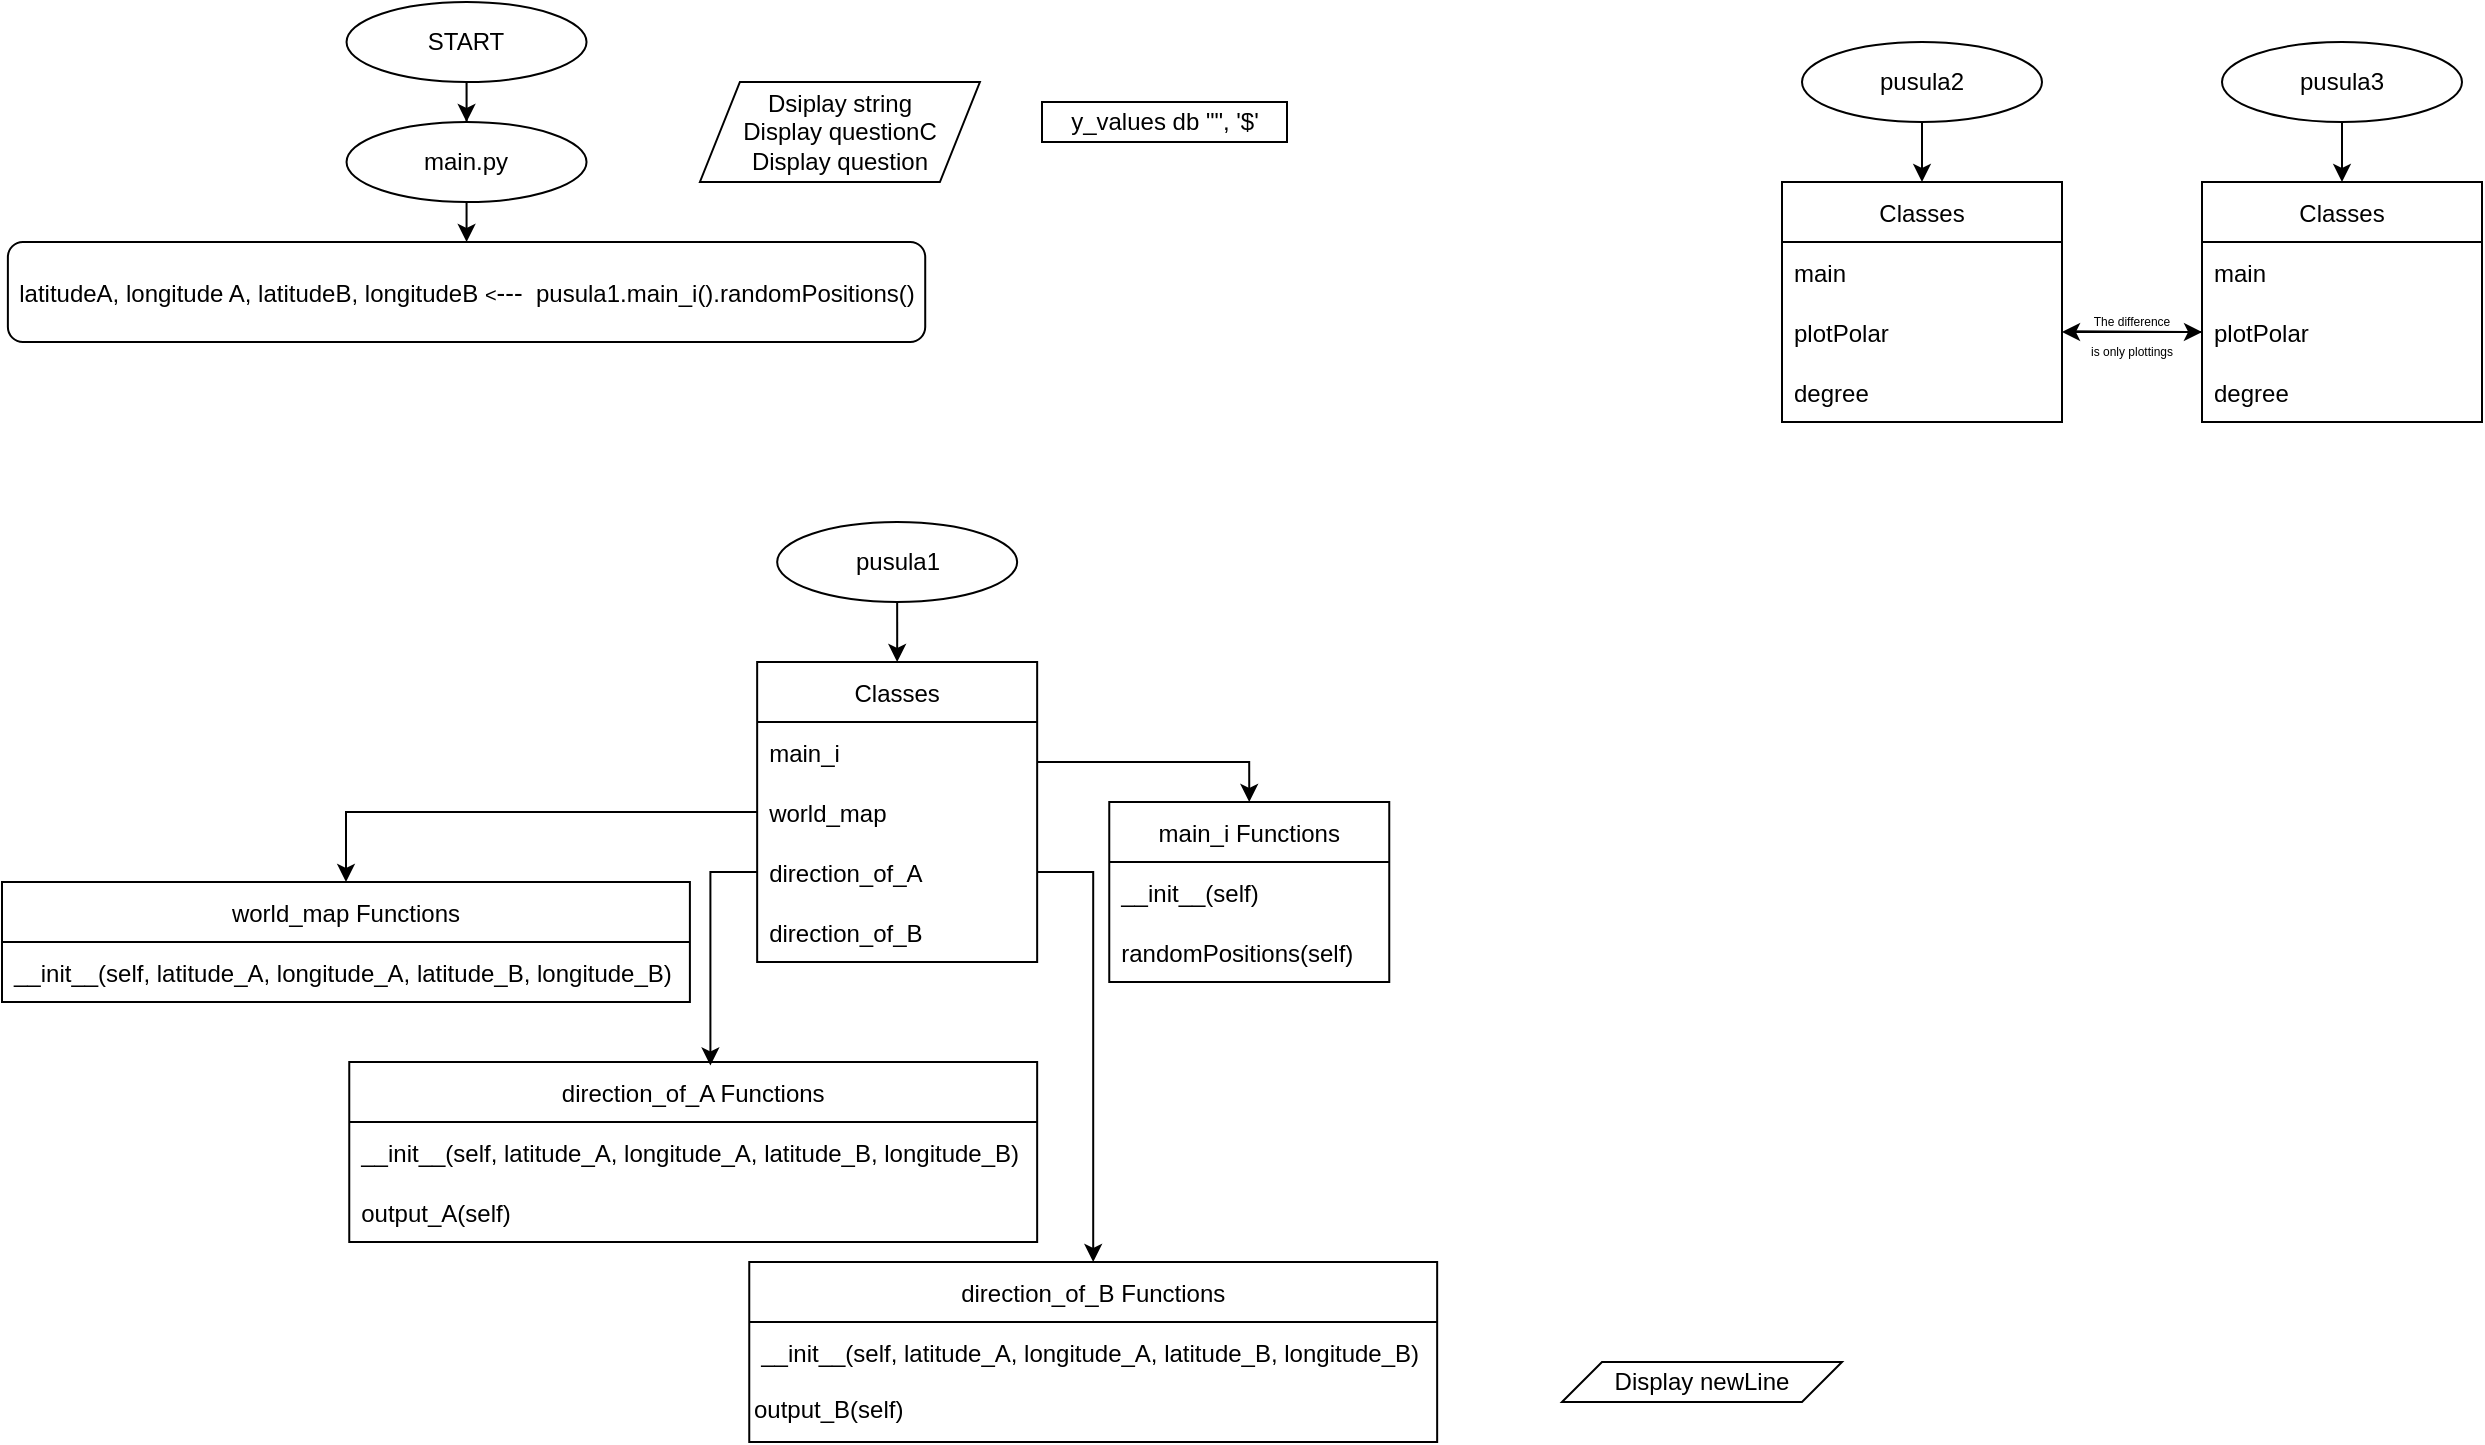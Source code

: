<mxfile version="20.2.3" type="github">
  <diagram id="C5RBs43oDa-KdzZeNtuy" name="Page-1">
    <mxGraphModel dx="1166" dy="1643" grid="1" gridSize="10" guides="1" tooltips="1" connect="1" arrows="1" fold="1" page="1" pageScale="1" pageWidth="827" pageHeight="1169" math="0" shadow="0">
      <root>
        <mxCell id="WIyWlLk6GJQsqaUBKTNV-0" />
        <mxCell id="WIyWlLk6GJQsqaUBKTNV-1" parent="WIyWlLk6GJQsqaUBKTNV-0" />
        <mxCell id="wZddlOsyN2LUeJkW2pRp-1" value="" style="edgeStyle=orthogonalEdgeStyle;rounded=0;orthogonalLoop=1;jettySize=auto;html=1;" parent="WIyWlLk6GJQsqaUBKTNV-1" source="AeTwbxAiObhPmluBBlwX-1" target="wZddlOsyN2LUeJkW2pRp-0" edge="1">
          <mxGeometry relative="1" as="geometry" />
        </mxCell>
        <mxCell id="AeTwbxAiObhPmluBBlwX-1" value="START" style="ellipse;whiteSpace=wrap;html=1;" parent="WIyWlLk6GJQsqaUBKTNV-1" vertex="1">
          <mxGeometry x="192.27" y="-1150" width="120" height="40" as="geometry" />
        </mxCell>
        <mxCell id="AeTwbxAiObhPmluBBlwX-3" value="Dsiplay string&lt;br&gt;Display questionC&lt;br&gt;Display question" style="shape=parallelogram;perimeter=parallelogramPerimeter;whiteSpace=wrap;html=1;fixedSize=1;" parent="WIyWlLk6GJQsqaUBKTNV-1" vertex="1">
          <mxGeometry x="368.95" y="-1110" width="140" height="50" as="geometry" />
        </mxCell>
        <mxCell id="AeTwbxAiObhPmluBBlwX-18" value="y_values db &quot;&quot;, &#39;$&#39;" style="rounded=0;whiteSpace=wrap;html=1;" parent="WIyWlLk6GJQsqaUBKTNV-1" vertex="1">
          <mxGeometry x="540" y="-1100" width="122.5" height="20" as="geometry" />
        </mxCell>
        <mxCell id="AeTwbxAiObhPmluBBlwX-41" value="Display newLine&lt;br&gt;" style="shape=parallelogram;perimeter=parallelogramPerimeter;whiteSpace=wrap;html=1;fixedSize=1;" parent="WIyWlLk6GJQsqaUBKTNV-1" vertex="1">
          <mxGeometry x="800" y="-470" width="140" height="20" as="geometry" />
        </mxCell>
        <mxCell id="wZddlOsyN2LUeJkW2pRp-3" value="" style="edgeStyle=orthogonalEdgeStyle;rounded=0;orthogonalLoop=1;jettySize=auto;html=1;" parent="WIyWlLk6GJQsqaUBKTNV-1" source="wZddlOsyN2LUeJkW2pRp-0" target="wZddlOsyN2LUeJkW2pRp-2" edge="1">
          <mxGeometry relative="1" as="geometry" />
        </mxCell>
        <mxCell id="wZddlOsyN2LUeJkW2pRp-0" value="main.py" style="ellipse;whiteSpace=wrap;html=1;" parent="WIyWlLk6GJQsqaUBKTNV-1" vertex="1">
          <mxGeometry x="192.27" y="-1090" width="120" height="40" as="geometry" />
        </mxCell>
        <mxCell id="wZddlOsyN2LUeJkW2pRp-2" value="latitudeA, longitude A, latitudeB, longitudeB&amp;nbsp;&lt;font style=&quot;font-size: 10px&quot;&gt;&amp;lt;&lt;/font&gt;&lt;font style=&quot;font-size: 13px&quot;&gt;---&lt;/font&gt;&amp;nbsp;&amp;nbsp;&lt;span style=&quot;background-color: rgb(255, 255, 255);&quot;&gt;pusula1.main_i().randomPositions()&lt;/span&gt;" style="rounded=1;whiteSpace=wrap;html=1;fontSize=12;glass=0;strokeWidth=1;shadow=0;" parent="WIyWlLk6GJQsqaUBKTNV-1" vertex="1">
          <mxGeometry x="22.94" y="-1030" width="458.67" height="50" as="geometry" />
        </mxCell>
        <mxCell id="wZddlOsyN2LUeJkW2pRp-4" value="" style="edgeStyle=orthogonalEdgeStyle;rounded=0;orthogonalLoop=1;jettySize=auto;html=1;entryX=0.5;entryY=0;entryDx=0;entryDy=0;" parent="WIyWlLk6GJQsqaUBKTNV-1" source="wZddlOsyN2LUeJkW2pRp-5" target="wZddlOsyN2LUeJkW2pRp-19" edge="1">
          <mxGeometry relative="1" as="geometry">
            <mxPoint x="467.58" y="-824.5" as="targetPoint" />
          </mxGeometry>
        </mxCell>
        <mxCell id="wZddlOsyN2LUeJkW2pRp-5" value="pusula1" style="ellipse;whiteSpace=wrap;html=1;" parent="WIyWlLk6GJQsqaUBKTNV-1" vertex="1">
          <mxGeometry x="407.58" y="-890" width="120" height="40" as="geometry" />
        </mxCell>
        <mxCell id="wZddlOsyN2LUeJkW2pRp-19" value="Classes" style="swimlane;fontStyle=0;childLayout=stackLayout;horizontal=1;startSize=30;horizontalStack=0;resizeParent=1;resizeParentMax=0;resizeLast=0;collapsible=1;marginBottom=0;labelBackgroundColor=#FFFFFF;fontFamily=Helvetica;fontColor=#000000;" parent="WIyWlLk6GJQsqaUBKTNV-1" vertex="1">
          <mxGeometry x="397.58" y="-820" width="140" height="150" as="geometry" />
        </mxCell>
        <mxCell id="wZddlOsyN2LUeJkW2pRp-20" value="main_i" style="text;strokeColor=none;fillColor=none;align=left;verticalAlign=middle;spacingLeft=4;spacingRight=4;overflow=hidden;points=[[0,0.5],[1,0.5]];portConstraint=eastwest;rotatable=0;labelBackgroundColor=#FFFFFF;fontFamily=Helvetica;fontColor=#000000;" parent="wZddlOsyN2LUeJkW2pRp-19" vertex="1">
          <mxGeometry y="30" width="140" height="30" as="geometry" />
        </mxCell>
        <mxCell id="wZddlOsyN2LUeJkW2pRp-21" value="world_map" style="text;strokeColor=none;fillColor=none;align=left;verticalAlign=middle;spacingLeft=4;spacingRight=4;overflow=hidden;points=[[0,0.5],[1,0.5]];portConstraint=eastwest;rotatable=0;labelBackgroundColor=#FFFFFF;fontFamily=Helvetica;fontColor=#000000;" parent="wZddlOsyN2LUeJkW2pRp-19" vertex="1">
          <mxGeometry y="60" width="140" height="30" as="geometry" />
        </mxCell>
        <mxCell id="wZddlOsyN2LUeJkW2pRp-22" value="direction_of_A" style="text;strokeColor=none;fillColor=none;align=left;verticalAlign=middle;spacingLeft=4;spacingRight=4;overflow=hidden;points=[[0,0.5],[1,0.5]];portConstraint=eastwest;rotatable=0;labelBackgroundColor=#FFFFFF;fontFamily=Helvetica;fontColor=#000000;" parent="wZddlOsyN2LUeJkW2pRp-19" vertex="1">
          <mxGeometry y="90" width="140" height="30" as="geometry" />
        </mxCell>
        <mxCell id="wZddlOsyN2LUeJkW2pRp-23" value="direction_of_B" style="text;strokeColor=none;fillColor=none;align=left;verticalAlign=middle;spacingLeft=4;spacingRight=4;overflow=hidden;points=[[0,0.5],[1,0.5]];portConstraint=eastwest;rotatable=0;labelBackgroundColor=#FFFFFF;fontFamily=Helvetica;fontColor=#000000;" parent="wZddlOsyN2LUeJkW2pRp-19" vertex="1">
          <mxGeometry y="120" width="140" height="30" as="geometry" />
        </mxCell>
        <mxCell id="wZddlOsyN2LUeJkW2pRp-24" value="main_i Functions" style="swimlane;fontStyle=0;childLayout=stackLayout;horizontal=1;startSize=30;horizontalStack=0;resizeParent=1;resizeParentMax=0;resizeLast=0;collapsible=1;marginBottom=0;labelBackgroundColor=#FFFFFF;fontFamily=Helvetica;fontColor=#000000;" parent="WIyWlLk6GJQsqaUBKTNV-1" vertex="1">
          <mxGeometry x="573.63" y="-750" width="140" height="90" as="geometry" />
        </mxCell>
        <mxCell id="wZddlOsyN2LUeJkW2pRp-25" value="__init__(self)" style="text;strokeColor=none;fillColor=none;align=left;verticalAlign=middle;spacingLeft=4;spacingRight=4;overflow=hidden;points=[[0,0.5],[1,0.5]];portConstraint=eastwest;rotatable=0;labelBackgroundColor=#FFFFFF;fontFamily=Helvetica;fontColor=#000000;" parent="wZddlOsyN2LUeJkW2pRp-24" vertex="1">
          <mxGeometry y="30" width="140" height="30" as="geometry" />
        </mxCell>
        <mxCell id="wZddlOsyN2LUeJkW2pRp-26" value="randomPositions(self)" style="text;strokeColor=none;fillColor=none;align=left;verticalAlign=middle;spacingLeft=4;spacingRight=4;overflow=hidden;points=[[0,0.5],[1,0.5]];portConstraint=eastwest;rotatable=0;labelBackgroundColor=#FFFFFF;fontFamily=Helvetica;fontColor=#000000;" parent="wZddlOsyN2LUeJkW2pRp-24" vertex="1">
          <mxGeometry y="60" width="140" height="30" as="geometry" />
        </mxCell>
        <mxCell id="wZddlOsyN2LUeJkW2pRp-28" style="edgeStyle=orthogonalEdgeStyle;rounded=0;orthogonalLoop=1;jettySize=auto;html=1;fontFamily=Helvetica;fontColor=#000000;entryX=0.5;entryY=0;entryDx=0;entryDy=0;" parent="WIyWlLk6GJQsqaUBKTNV-1" target="wZddlOsyN2LUeJkW2pRp-24" edge="1">
          <mxGeometry relative="1" as="geometry">
            <mxPoint x="537.63" y="-770" as="sourcePoint" />
            <mxPoint x="573.63" y="-770" as="targetPoint" />
            <Array as="points">
              <mxPoint x="643.63" y="-770" />
            </Array>
          </mxGeometry>
        </mxCell>
        <mxCell id="wZddlOsyN2LUeJkW2pRp-29" value="world_map Functions" style="swimlane;fontStyle=0;childLayout=stackLayout;horizontal=1;startSize=30;horizontalStack=0;resizeParent=1;resizeParentMax=0;resizeLast=0;collapsible=1;marginBottom=0;labelBackgroundColor=#FFFFFF;fontFamily=Helvetica;fontColor=#000000;" parent="WIyWlLk6GJQsqaUBKTNV-1" vertex="1">
          <mxGeometry x="20" y="-710" width="343.95" height="60" as="geometry" />
        </mxCell>
        <mxCell id="wZddlOsyN2LUeJkW2pRp-30" value="__init__(self, latitude_A, longitude_A, latitude_B, longitude_B)" style="text;strokeColor=none;fillColor=none;align=left;verticalAlign=middle;spacingLeft=4;spacingRight=4;overflow=hidden;points=[[0,0.5],[1,0.5]];portConstraint=eastwest;rotatable=0;labelBackgroundColor=#FFFFFF;fontFamily=Helvetica;fontColor=#000000;" parent="wZddlOsyN2LUeJkW2pRp-29" vertex="1">
          <mxGeometry y="30" width="343.95" height="30" as="geometry" />
        </mxCell>
        <mxCell id="wZddlOsyN2LUeJkW2pRp-32" value="" style="edgeStyle=orthogonalEdgeStyle;rounded=0;orthogonalLoop=1;jettySize=auto;html=1;fontFamily=Helvetica;fontColor=#000000;" parent="WIyWlLk6GJQsqaUBKTNV-1" source="wZddlOsyN2LUeJkW2pRp-21" target="wZddlOsyN2LUeJkW2pRp-29" edge="1">
          <mxGeometry relative="1" as="geometry" />
        </mxCell>
        <mxCell id="wZddlOsyN2LUeJkW2pRp-34" value="direction_of_A Functions" style="swimlane;fontStyle=0;childLayout=stackLayout;horizontal=1;startSize=30;horizontalStack=0;resizeParent=1;resizeParentMax=0;resizeLast=0;collapsible=1;marginBottom=0;labelBackgroundColor=#FFFFFF;fontFamily=Helvetica;fontColor=#000000;" parent="WIyWlLk6GJQsqaUBKTNV-1" vertex="1">
          <mxGeometry x="193.63" y="-620" width="343.95" height="90" as="geometry" />
        </mxCell>
        <mxCell id="wZddlOsyN2LUeJkW2pRp-35" value="__init__(self, latitude_A, longitude_A, latitude_B, longitude_B)" style="text;strokeColor=none;fillColor=none;align=left;verticalAlign=middle;spacingLeft=4;spacingRight=4;overflow=hidden;points=[[0,0.5],[1,0.5]];portConstraint=eastwest;rotatable=0;labelBackgroundColor=#FFFFFF;fontFamily=Helvetica;fontColor=#000000;" parent="wZddlOsyN2LUeJkW2pRp-34" vertex="1">
          <mxGeometry y="30" width="343.95" height="30" as="geometry" />
        </mxCell>
        <mxCell id="rMCXrDLgHgrbG4AjGL6f-0" value="output_A(self)" style="text;strokeColor=none;fillColor=none;align=left;verticalAlign=middle;spacingLeft=4;spacingRight=4;overflow=hidden;points=[[0,0.5],[1,0.5]];portConstraint=eastwest;rotatable=0;labelBackgroundColor=#FFFFFF;fontFamily=Helvetica;fontColor=#000000;" vertex="1" parent="wZddlOsyN2LUeJkW2pRp-34">
          <mxGeometry y="60" width="343.95" height="30" as="geometry" />
        </mxCell>
        <mxCell id="wZddlOsyN2LUeJkW2pRp-36" style="edgeStyle=orthogonalEdgeStyle;rounded=0;orthogonalLoop=1;jettySize=auto;html=1;exitX=0;exitY=0.5;exitDx=0;exitDy=0;fontFamily=Helvetica;fontColor=#000000;entryX=0.525;entryY=0.019;entryDx=0;entryDy=0;entryPerimeter=0;" parent="WIyWlLk6GJQsqaUBKTNV-1" source="wZddlOsyN2LUeJkW2pRp-22" target="wZddlOsyN2LUeJkW2pRp-34" edge="1">
          <mxGeometry relative="1" as="geometry">
            <mxPoint x="373.63" y="-630" as="targetPoint" />
          </mxGeometry>
        </mxCell>
        <mxCell id="wZddlOsyN2LUeJkW2pRp-37" style="edgeStyle=orthogonalEdgeStyle;rounded=0;orthogonalLoop=1;jettySize=auto;html=1;exitX=1;exitY=0.5;exitDx=0;exitDy=0;fontFamily=Helvetica;fontColor=#000000;entryX=0.5;entryY=0;entryDx=0;entryDy=0;" parent="WIyWlLk6GJQsqaUBKTNV-1" source="wZddlOsyN2LUeJkW2pRp-22" target="wZddlOsyN2LUeJkW2pRp-38" edge="1">
          <mxGeometry relative="1" as="geometry">
            <mxPoint x="563.63" y="-490" as="targetPoint" />
            <Array as="points">
              <mxPoint x="565.63" y="-715" />
            </Array>
          </mxGeometry>
        </mxCell>
        <mxCell id="wZddlOsyN2LUeJkW2pRp-38" value="direction_of_B Functions" style="swimlane;fontStyle=0;childLayout=stackLayout;horizontal=1;startSize=30;horizontalStack=0;resizeParent=1;resizeParentMax=0;resizeLast=0;collapsible=1;marginBottom=0;labelBackgroundColor=#FFFFFF;fontFamily=Helvetica;fontColor=#000000;" parent="WIyWlLk6GJQsqaUBKTNV-1" vertex="1">
          <mxGeometry x="393.63" y="-520" width="343.95" height="90" as="geometry" />
        </mxCell>
        <mxCell id="wZddlOsyN2LUeJkW2pRp-39" value="__init__(self, latitude_A, longitude_A, latitude_B, longitude_B)" style="text;strokeColor=none;fillColor=none;align=left;verticalAlign=middle;spacingLeft=4;spacingRight=4;overflow=hidden;points=[[0,0.5],[1,0.5]];portConstraint=eastwest;rotatable=0;labelBackgroundColor=#FFFFFF;fontFamily=Helvetica;fontColor=#000000;" parent="wZddlOsyN2LUeJkW2pRp-38" vertex="1">
          <mxGeometry y="30" width="343.95" height="30" as="geometry" />
        </mxCell>
        <mxCell id="rMCXrDLgHgrbG4AjGL6f-1" value="&lt;span style=&quot;color: rgb(0, 0, 0); font-family: Helvetica; font-size: 12px; font-style: normal; font-variant-ligatures: normal; font-variant-caps: normal; font-weight: 400; letter-spacing: normal; orphans: 2; text-align: left; text-indent: 0px; text-transform: none; widows: 2; word-spacing: 0px; -webkit-text-stroke-width: 0px; background-color: rgb(255, 255, 255); text-decoration-thickness: initial; text-decoration-style: initial; text-decoration-color: initial; float: none; display: inline !important;&quot;&gt;output_B(self)&lt;/span&gt;" style="text;whiteSpace=wrap;html=1;" vertex="1" parent="wZddlOsyN2LUeJkW2pRp-38">
          <mxGeometry y="60" width="343.95" height="30" as="geometry" />
        </mxCell>
        <mxCell id="rMCXrDLgHgrbG4AjGL6f-2" value="" style="edgeStyle=orthogonalEdgeStyle;rounded=0;orthogonalLoop=1;jettySize=auto;html=1;entryX=0.5;entryY=0;entryDx=0;entryDy=0;" edge="1" parent="WIyWlLk6GJQsqaUBKTNV-1" source="rMCXrDLgHgrbG4AjGL6f-3" target="rMCXrDLgHgrbG4AjGL6f-4">
          <mxGeometry relative="1" as="geometry">
            <mxPoint x="980.0" y="-1064.5" as="targetPoint" />
          </mxGeometry>
        </mxCell>
        <mxCell id="rMCXrDLgHgrbG4AjGL6f-3" value="pusula2" style="ellipse;whiteSpace=wrap;html=1;" vertex="1" parent="WIyWlLk6GJQsqaUBKTNV-1">
          <mxGeometry x="920.0" y="-1130" width="120" height="40" as="geometry" />
        </mxCell>
        <mxCell id="rMCXrDLgHgrbG4AjGL6f-4" value="Classes" style="swimlane;fontStyle=0;childLayout=stackLayout;horizontal=1;startSize=30;horizontalStack=0;resizeParent=1;resizeParentMax=0;resizeLast=0;collapsible=1;marginBottom=0;labelBackgroundColor=#FFFFFF;fontFamily=Helvetica;fontColor=#000000;" vertex="1" parent="WIyWlLk6GJQsqaUBKTNV-1">
          <mxGeometry x="910.0" y="-1060" width="140" height="120" as="geometry" />
        </mxCell>
        <mxCell id="rMCXrDLgHgrbG4AjGL6f-5" value="main" style="text;strokeColor=none;fillColor=none;align=left;verticalAlign=middle;spacingLeft=4;spacingRight=4;overflow=hidden;points=[[0,0.5],[1,0.5]];portConstraint=eastwest;rotatable=0;labelBackgroundColor=#FFFFFF;fontFamily=Helvetica;fontColor=#000000;" vertex="1" parent="rMCXrDLgHgrbG4AjGL6f-4">
          <mxGeometry y="30" width="140" height="30" as="geometry" />
        </mxCell>
        <mxCell id="rMCXrDLgHgrbG4AjGL6f-6" value="plotPolar" style="text;strokeColor=none;fillColor=none;align=left;verticalAlign=middle;spacingLeft=4;spacingRight=4;overflow=hidden;points=[[0,0.5],[1,0.5]];portConstraint=eastwest;rotatable=0;labelBackgroundColor=#FFFFFF;fontFamily=Helvetica;fontColor=#000000;" vertex="1" parent="rMCXrDLgHgrbG4AjGL6f-4">
          <mxGeometry y="60" width="140" height="30" as="geometry" />
        </mxCell>
        <mxCell id="rMCXrDLgHgrbG4AjGL6f-7" value="degree" style="text;strokeColor=none;fillColor=none;align=left;verticalAlign=middle;spacingLeft=4;spacingRight=4;overflow=hidden;points=[[0,0.5],[1,0.5]];portConstraint=eastwest;rotatable=0;labelBackgroundColor=#FFFFFF;fontFamily=Helvetica;fontColor=#000000;" vertex="1" parent="rMCXrDLgHgrbG4AjGL6f-4">
          <mxGeometry y="90" width="140" height="30" as="geometry" />
        </mxCell>
        <mxCell id="rMCXrDLgHgrbG4AjGL6f-10" value="" style="edgeStyle=orthogonalEdgeStyle;rounded=0;orthogonalLoop=1;jettySize=auto;html=1;entryX=0.5;entryY=0;entryDx=0;entryDy=0;" edge="1" parent="WIyWlLk6GJQsqaUBKTNV-1" source="rMCXrDLgHgrbG4AjGL6f-11" target="rMCXrDLgHgrbG4AjGL6f-12">
          <mxGeometry relative="1" as="geometry">
            <mxPoint x="1190" y="-1064.5" as="targetPoint" />
          </mxGeometry>
        </mxCell>
        <mxCell id="rMCXrDLgHgrbG4AjGL6f-11" value="pusula3" style="ellipse;whiteSpace=wrap;html=1;" vertex="1" parent="WIyWlLk6GJQsqaUBKTNV-1">
          <mxGeometry x="1130" y="-1130" width="120" height="40" as="geometry" />
        </mxCell>
        <mxCell id="rMCXrDLgHgrbG4AjGL6f-12" value="Classes" style="swimlane;fontStyle=0;childLayout=stackLayout;horizontal=1;startSize=30;horizontalStack=0;resizeParent=1;resizeParentMax=0;resizeLast=0;collapsible=1;marginBottom=0;labelBackgroundColor=#FFFFFF;fontFamily=Helvetica;fontColor=#000000;" vertex="1" parent="WIyWlLk6GJQsqaUBKTNV-1">
          <mxGeometry x="1120" y="-1060" width="140" height="120" as="geometry" />
        </mxCell>
        <mxCell id="rMCXrDLgHgrbG4AjGL6f-13" value="main" style="text;strokeColor=none;fillColor=none;align=left;verticalAlign=middle;spacingLeft=4;spacingRight=4;overflow=hidden;points=[[0,0.5],[1,0.5]];portConstraint=eastwest;rotatable=0;labelBackgroundColor=#FFFFFF;fontFamily=Helvetica;fontColor=#000000;" vertex="1" parent="rMCXrDLgHgrbG4AjGL6f-12">
          <mxGeometry y="30" width="140" height="30" as="geometry" />
        </mxCell>
        <mxCell id="rMCXrDLgHgrbG4AjGL6f-14" value="plotPolar" style="text;strokeColor=none;fillColor=none;align=left;verticalAlign=middle;spacingLeft=4;spacingRight=4;overflow=hidden;points=[[0,0.5],[1,0.5]];portConstraint=eastwest;rotatable=0;labelBackgroundColor=#FFFFFF;fontFamily=Helvetica;fontColor=#000000;" vertex="1" parent="rMCXrDLgHgrbG4AjGL6f-12">
          <mxGeometry y="60" width="140" height="30" as="geometry" />
        </mxCell>
        <mxCell id="rMCXrDLgHgrbG4AjGL6f-15" value="degree" style="text;strokeColor=none;fillColor=none;align=left;verticalAlign=middle;spacingLeft=4;spacingRight=4;overflow=hidden;points=[[0,0.5],[1,0.5]];portConstraint=eastwest;rotatable=0;labelBackgroundColor=#FFFFFF;fontFamily=Helvetica;fontColor=#000000;" vertex="1" parent="rMCXrDLgHgrbG4AjGL6f-12">
          <mxGeometry y="90" width="140" height="30" as="geometry" />
        </mxCell>
        <mxCell id="rMCXrDLgHgrbG4AjGL6f-18" value="" style="edgeStyle=none;rounded=0;orthogonalLoop=1;jettySize=auto;html=1;" edge="1" parent="WIyWlLk6GJQsqaUBKTNV-1" source="rMCXrDLgHgrbG4AjGL6f-14">
          <mxGeometry relative="1" as="geometry">
            <mxPoint x="1050" y="-985" as="targetPoint" />
          </mxGeometry>
        </mxCell>
        <mxCell id="rMCXrDLgHgrbG4AjGL6f-19" value="" style="edgeStyle=none;rounded=0;orthogonalLoop=1;jettySize=auto;html=1;exitX=1.014;exitY=0.487;exitDx=0;exitDy=0;entryX=0;entryY=0.5;entryDx=0;entryDy=0;startArrow=none;exitPerimeter=0;" edge="1" parent="WIyWlLk6GJQsqaUBKTNV-1" source="rMCXrDLgHgrbG4AjGL6f-6" target="rMCXrDLgHgrbG4AjGL6f-14">
          <mxGeometry relative="1" as="geometry" />
        </mxCell>
        <mxCell id="rMCXrDLgHgrbG4AjGL6f-20" value="&lt;font style=&quot;font-size: 6px;&quot;&gt;The difference&lt;br&gt;is only plottings&lt;br&gt;&lt;/font&gt;" style="text;html=1;strokeColor=none;fillColor=none;align=center;verticalAlign=middle;whiteSpace=wrap;rounded=0;" vertex="1" parent="WIyWlLk6GJQsqaUBKTNV-1">
          <mxGeometry x="1050" y="-1000" width="70" height="30" as="geometry" />
        </mxCell>
      </root>
    </mxGraphModel>
  </diagram>
</mxfile>
